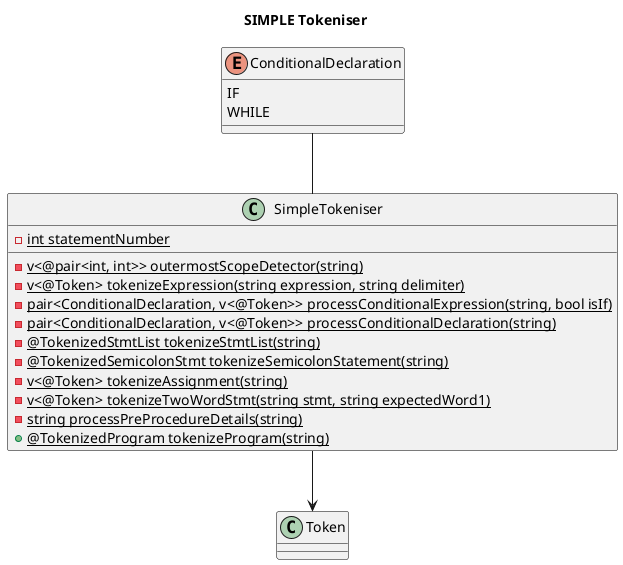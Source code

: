 @startuml
' !include ../style.puml
skinparam ClassFontColor #000000
skinparam ClassBorderColor #000000

title SIMPLE Tokeniser

enum ConditionalDeclaration {
    IF 
    WHILE
}

Class SimpleTokeniser {
    {static} - int statementNumber
    {static} - v<@pair<int, int>> outermostScopeDetector(string)
    {static} - v<@Token> tokenizeExpression(string expression, string delimiter)
    {static} - pair<ConditionalDeclaration, v<@Token>> processConditionalExpression(string, bool isIf)
    {static} - pair<ConditionalDeclaration, v<@Token>> processConditionalDeclaration(string)
    {static} - @TokenizedStmtList tokenizeStmtList(string)
    {static} - @TokenizedSemicolonStmt tokenizeSemicolonStatement(string)
    {static} - v<@Token> tokenizeAssignment(string)
    {static} - v<@Token> tokenizeTwoWordStmt(string stmt, string expectedWord1)
    {static} - string processPreProcedureDetails(string)
    {static} + @TokenizedProgram tokenizeProgram(string)
}

SimpleTokeniser --> Token
ConditionalDeclaration -- SimpleTokeniser
@enduml